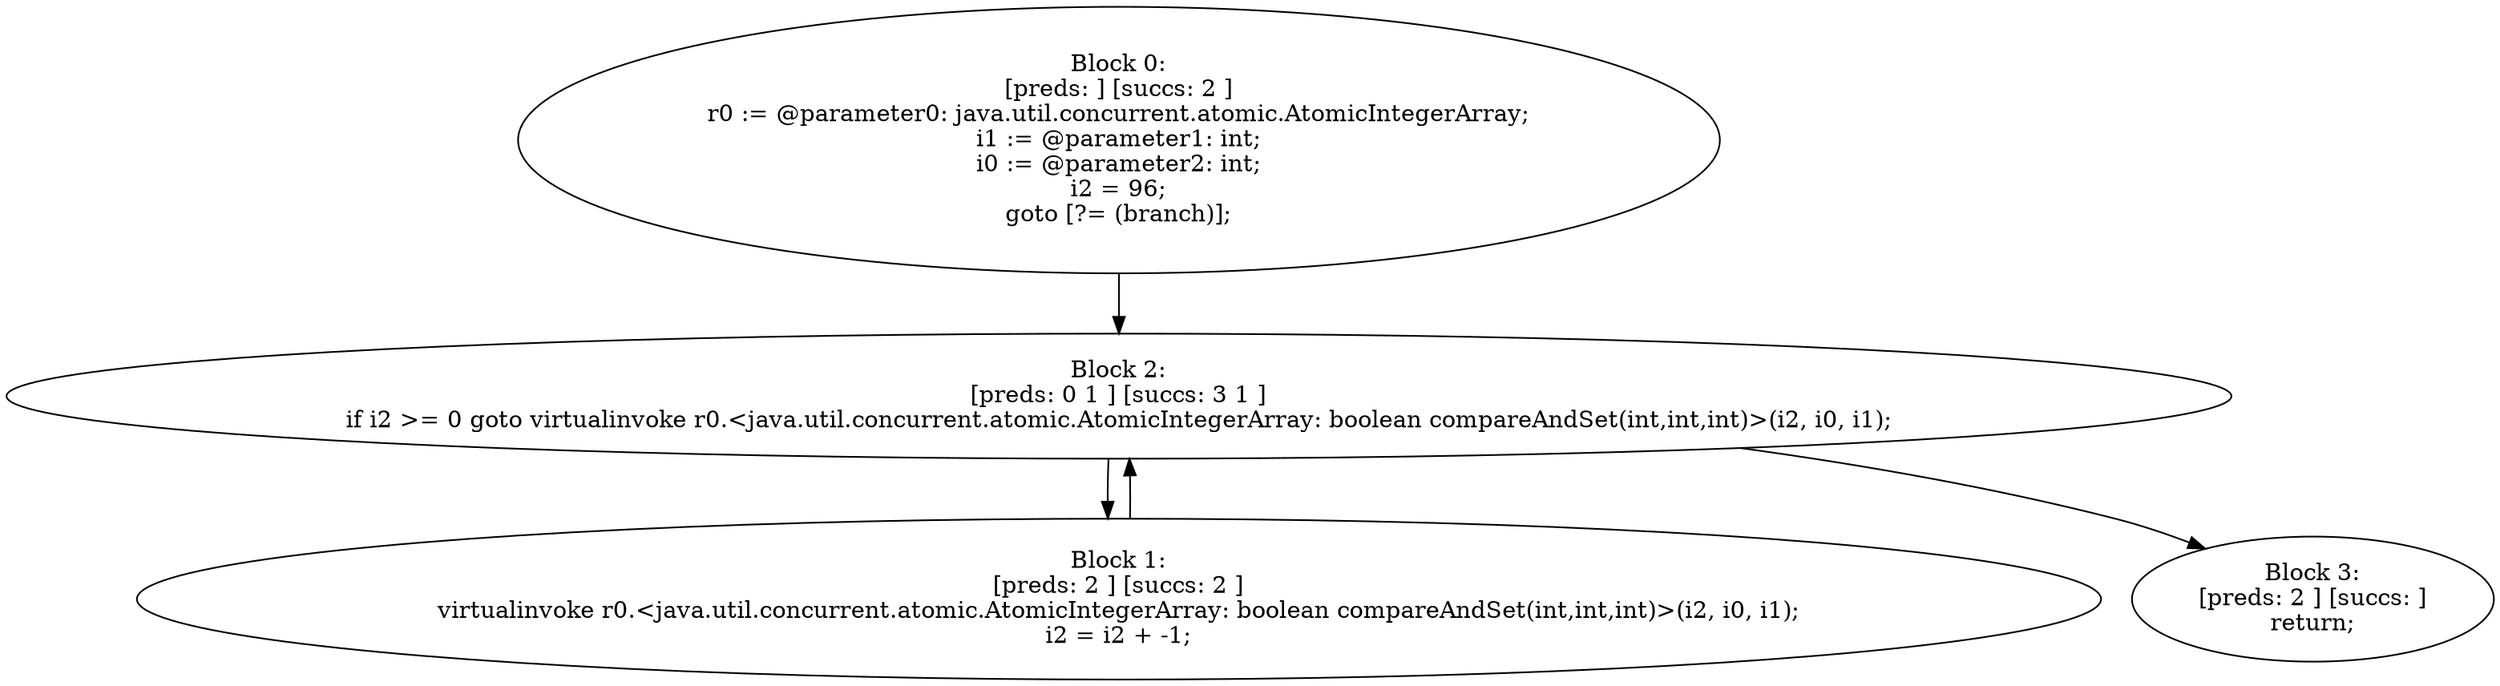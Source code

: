 digraph "unitGraph" {
    "Block 0:
[preds: ] [succs: 2 ]
r0 := @parameter0: java.util.concurrent.atomic.AtomicIntegerArray;
i1 := @parameter1: int;
i0 := @parameter2: int;
i2 = 96;
goto [?= (branch)];
"
    "Block 1:
[preds: 2 ] [succs: 2 ]
virtualinvoke r0.<java.util.concurrent.atomic.AtomicIntegerArray: boolean compareAndSet(int,int,int)>(i2, i0, i1);
i2 = i2 + -1;
"
    "Block 2:
[preds: 0 1 ] [succs: 3 1 ]
if i2 >= 0 goto virtualinvoke r0.<java.util.concurrent.atomic.AtomicIntegerArray: boolean compareAndSet(int,int,int)>(i2, i0, i1);
"
    "Block 3:
[preds: 2 ] [succs: ]
return;
"
    "Block 0:
[preds: ] [succs: 2 ]
r0 := @parameter0: java.util.concurrent.atomic.AtomicIntegerArray;
i1 := @parameter1: int;
i0 := @parameter2: int;
i2 = 96;
goto [?= (branch)];
"->"Block 2:
[preds: 0 1 ] [succs: 3 1 ]
if i2 >= 0 goto virtualinvoke r0.<java.util.concurrent.atomic.AtomicIntegerArray: boolean compareAndSet(int,int,int)>(i2, i0, i1);
";
    "Block 1:
[preds: 2 ] [succs: 2 ]
virtualinvoke r0.<java.util.concurrent.atomic.AtomicIntegerArray: boolean compareAndSet(int,int,int)>(i2, i0, i1);
i2 = i2 + -1;
"->"Block 2:
[preds: 0 1 ] [succs: 3 1 ]
if i2 >= 0 goto virtualinvoke r0.<java.util.concurrent.atomic.AtomicIntegerArray: boolean compareAndSet(int,int,int)>(i2, i0, i1);
";
    "Block 2:
[preds: 0 1 ] [succs: 3 1 ]
if i2 >= 0 goto virtualinvoke r0.<java.util.concurrent.atomic.AtomicIntegerArray: boolean compareAndSet(int,int,int)>(i2, i0, i1);
"->"Block 3:
[preds: 2 ] [succs: ]
return;
";
    "Block 2:
[preds: 0 1 ] [succs: 3 1 ]
if i2 >= 0 goto virtualinvoke r0.<java.util.concurrent.atomic.AtomicIntegerArray: boolean compareAndSet(int,int,int)>(i2, i0, i1);
"->"Block 1:
[preds: 2 ] [succs: 2 ]
virtualinvoke r0.<java.util.concurrent.atomic.AtomicIntegerArray: boolean compareAndSet(int,int,int)>(i2, i0, i1);
i2 = i2 + -1;
";
}
